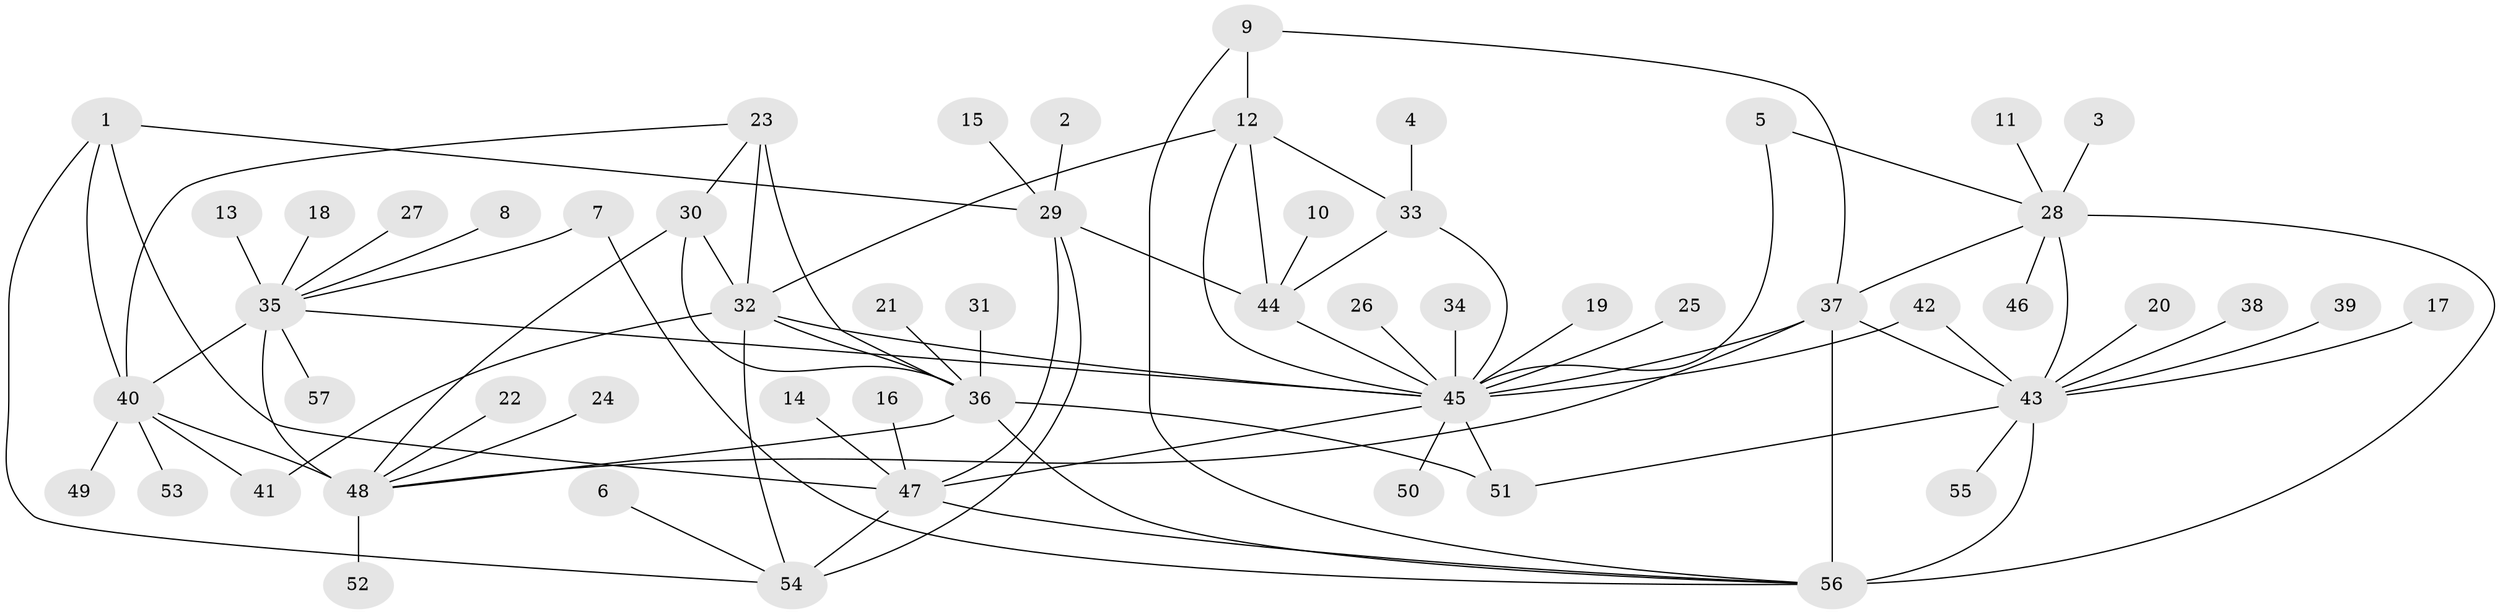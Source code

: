 // original degree distribution, {9: 0.01834862385321101, 7: 0.045871559633027525, 10: 0.027522935779816515, 8: 0.06422018348623854, 4: 0.01834862385321101, 11: 0.009174311926605505, 6: 0.027522935779816515, 18: 0.009174311926605505, 5: 0.009174311926605505, 1: 0.5504587155963303, 3: 0.08256880733944955, 2: 0.13761467889908258}
// Generated by graph-tools (version 1.1) at 2025/26/03/09/25 03:26:34]
// undirected, 57 vertices, 87 edges
graph export_dot {
graph [start="1"]
  node [color=gray90,style=filled];
  1;
  2;
  3;
  4;
  5;
  6;
  7;
  8;
  9;
  10;
  11;
  12;
  13;
  14;
  15;
  16;
  17;
  18;
  19;
  20;
  21;
  22;
  23;
  24;
  25;
  26;
  27;
  28;
  29;
  30;
  31;
  32;
  33;
  34;
  35;
  36;
  37;
  38;
  39;
  40;
  41;
  42;
  43;
  44;
  45;
  46;
  47;
  48;
  49;
  50;
  51;
  52;
  53;
  54;
  55;
  56;
  57;
  1 -- 29 [weight=2.0];
  1 -- 40 [weight=1.0];
  1 -- 47 [weight=1.0];
  1 -- 54 [weight=1.0];
  2 -- 29 [weight=1.0];
  3 -- 28 [weight=1.0];
  4 -- 33 [weight=1.0];
  5 -- 28 [weight=1.0];
  5 -- 45 [weight=1.0];
  6 -- 54 [weight=1.0];
  7 -- 35 [weight=1.0];
  7 -- 56 [weight=1.0];
  8 -- 35 [weight=1.0];
  9 -- 12 [weight=1.0];
  9 -- 37 [weight=1.0];
  9 -- 56 [weight=1.0];
  10 -- 44 [weight=1.0];
  11 -- 28 [weight=1.0];
  12 -- 32 [weight=1.0];
  12 -- 33 [weight=2.0];
  12 -- 44 [weight=2.0];
  12 -- 45 [weight=2.0];
  13 -- 35 [weight=1.0];
  14 -- 47 [weight=1.0];
  15 -- 29 [weight=1.0];
  16 -- 47 [weight=1.0];
  17 -- 43 [weight=1.0];
  18 -- 35 [weight=1.0];
  19 -- 45 [weight=1.0];
  20 -- 43 [weight=1.0];
  21 -- 36 [weight=1.0];
  22 -- 48 [weight=1.0];
  23 -- 30 [weight=2.0];
  23 -- 32 [weight=2.0];
  23 -- 36 [weight=2.0];
  23 -- 40 [weight=1.0];
  24 -- 48 [weight=1.0];
  25 -- 45 [weight=1.0];
  26 -- 45 [weight=1.0];
  27 -- 35 [weight=1.0];
  28 -- 37 [weight=1.0];
  28 -- 43 [weight=2.0];
  28 -- 46 [weight=1.0];
  28 -- 56 [weight=1.0];
  29 -- 44 [weight=1.0];
  29 -- 47 [weight=2.0];
  29 -- 54 [weight=2.0];
  30 -- 32 [weight=1.0];
  30 -- 36 [weight=1.0];
  30 -- 48 [weight=1.0];
  31 -- 36 [weight=1.0];
  32 -- 36 [weight=1.0];
  32 -- 41 [weight=1.0];
  32 -- 45 [weight=1.0];
  32 -- 54 [weight=1.0];
  33 -- 44 [weight=1.0];
  33 -- 45 [weight=1.0];
  34 -- 45 [weight=1.0];
  35 -- 40 [weight=2.0];
  35 -- 45 [weight=1.0];
  35 -- 48 [weight=4.0];
  35 -- 57 [weight=1.0];
  36 -- 48 [weight=1.0];
  36 -- 51 [weight=1.0];
  36 -- 56 [weight=1.0];
  37 -- 43 [weight=2.0];
  37 -- 45 [weight=2.0];
  37 -- 48 [weight=1.0];
  37 -- 56 [weight=2.0];
  38 -- 43 [weight=1.0];
  39 -- 43 [weight=1.0];
  40 -- 41 [weight=1.0];
  40 -- 48 [weight=2.0];
  40 -- 49 [weight=1.0];
  40 -- 53 [weight=1.0];
  42 -- 43 [weight=1.0];
  42 -- 45 [weight=1.0];
  43 -- 51 [weight=1.0];
  43 -- 55 [weight=1.0];
  43 -- 56 [weight=2.0];
  44 -- 45 [weight=1.0];
  45 -- 47 [weight=1.0];
  45 -- 50 [weight=1.0];
  45 -- 51 [weight=1.0];
  47 -- 54 [weight=1.0];
  47 -- 56 [weight=1.0];
  48 -- 52 [weight=1.0];
}
